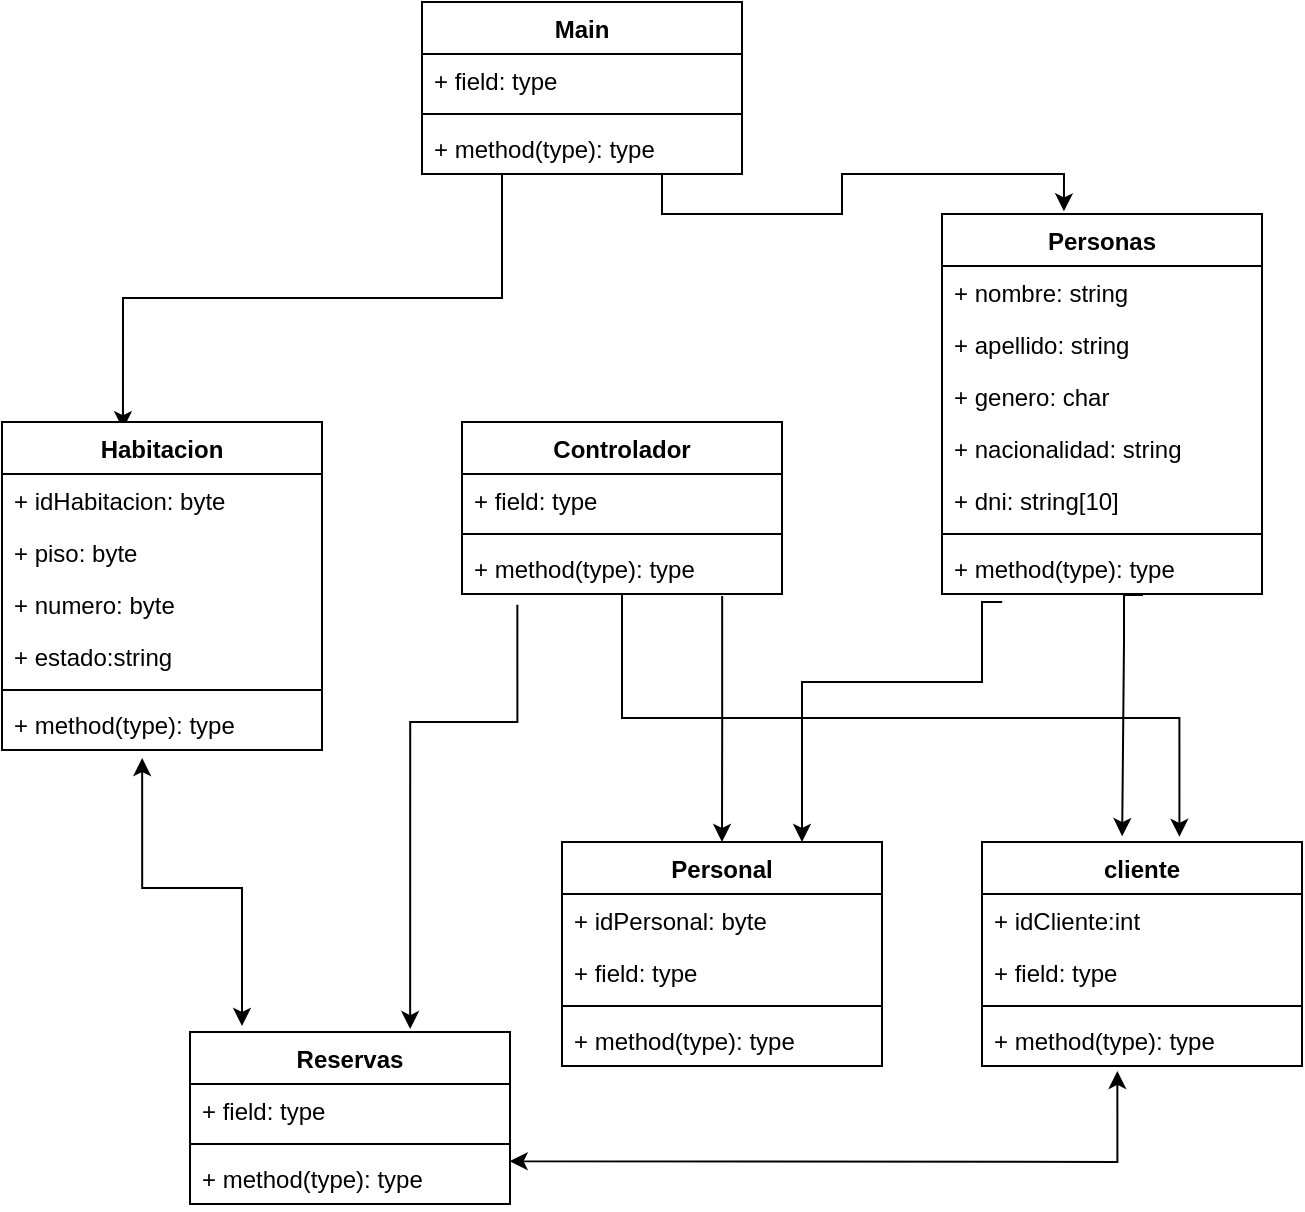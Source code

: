 <mxfile version="21.5.2">
  <diagram name="Página-1" id="NKRnBQlY0a8tUKN1OqEf">
    <mxGraphModel dx="877" dy="478" grid="1" gridSize="10" guides="1" tooltips="1" connect="1" arrows="1" fold="1" page="1" pageScale="1" pageWidth="827" pageHeight="1169" math="0" shadow="0">
      <root>
        <mxCell id="0" />
        <mxCell id="1" parent="0" />
        <mxCell id="Nt-WnJdZxdbp8Ikjf8ne-35" style="edgeStyle=orthogonalEdgeStyle;rounded=0;orthogonalLoop=1;jettySize=auto;html=1;exitX=0.25;exitY=1;exitDx=0;exitDy=0;entryX=0.378;entryY=0.022;entryDx=0;entryDy=0;entryPerimeter=0;" edge="1" parent="1" source="Nt-WnJdZxdbp8Ikjf8ne-1" target="Nt-WnJdZxdbp8Ikjf8ne-5">
          <mxGeometry relative="1" as="geometry" />
        </mxCell>
        <mxCell id="Nt-WnJdZxdbp8Ikjf8ne-36" style="edgeStyle=orthogonalEdgeStyle;rounded=0;orthogonalLoop=1;jettySize=auto;html=1;exitX=0.75;exitY=1;exitDx=0;exitDy=0;entryX=0.381;entryY=-0.007;entryDx=0;entryDy=0;entryPerimeter=0;" edge="1" parent="1" source="Nt-WnJdZxdbp8Ikjf8ne-1" target="Nt-WnJdZxdbp8Ikjf8ne-9">
          <mxGeometry relative="1" as="geometry" />
        </mxCell>
        <mxCell id="Nt-WnJdZxdbp8Ikjf8ne-1" value="Main" style="swimlane;fontStyle=1;align=center;verticalAlign=top;childLayout=stackLayout;horizontal=1;startSize=26;horizontalStack=0;resizeParent=1;resizeParentMax=0;resizeLast=0;collapsible=1;marginBottom=0;whiteSpace=wrap;html=1;" vertex="1" parent="1">
          <mxGeometry x="370" y="70" width="160" height="86" as="geometry" />
        </mxCell>
        <mxCell id="Nt-WnJdZxdbp8Ikjf8ne-2" value="+ field: type" style="text;strokeColor=none;fillColor=none;align=left;verticalAlign=top;spacingLeft=4;spacingRight=4;overflow=hidden;rotatable=0;points=[[0,0.5],[1,0.5]];portConstraint=eastwest;whiteSpace=wrap;html=1;" vertex="1" parent="Nt-WnJdZxdbp8Ikjf8ne-1">
          <mxGeometry y="26" width="160" height="26" as="geometry" />
        </mxCell>
        <mxCell id="Nt-WnJdZxdbp8Ikjf8ne-3" value="" style="line;strokeWidth=1;fillColor=none;align=left;verticalAlign=middle;spacingTop=-1;spacingLeft=3;spacingRight=3;rotatable=0;labelPosition=right;points=[];portConstraint=eastwest;strokeColor=inherit;" vertex="1" parent="Nt-WnJdZxdbp8Ikjf8ne-1">
          <mxGeometry y="52" width="160" height="8" as="geometry" />
        </mxCell>
        <mxCell id="Nt-WnJdZxdbp8Ikjf8ne-4" value="+ method(type): type" style="text;strokeColor=none;fillColor=none;align=left;verticalAlign=top;spacingLeft=4;spacingRight=4;overflow=hidden;rotatable=0;points=[[0,0.5],[1,0.5]];portConstraint=eastwest;whiteSpace=wrap;html=1;" vertex="1" parent="Nt-WnJdZxdbp8Ikjf8ne-1">
          <mxGeometry y="60" width="160" height="26" as="geometry" />
        </mxCell>
        <mxCell id="Nt-WnJdZxdbp8Ikjf8ne-47" style="edgeStyle=orthogonalEdgeStyle;rounded=0;orthogonalLoop=1;jettySize=auto;html=1;exitX=0.173;exitY=1.209;exitDx=0;exitDy=0;entryX=0.688;entryY=-0.017;entryDx=0;entryDy=0;entryPerimeter=0;exitPerimeter=0;" edge="1" parent="1" source="Nt-WnJdZxdbp8Ikjf8ne-16" target="Nt-WnJdZxdbp8Ikjf8ne-17">
          <mxGeometry relative="1" as="geometry">
            <Array as="points">
              <mxPoint x="418" y="430" />
              <mxPoint x="364" y="430" />
            </Array>
          </mxGeometry>
        </mxCell>
        <mxCell id="Nt-WnJdZxdbp8Ikjf8ne-5" value="Habitacion" style="swimlane;fontStyle=1;align=center;verticalAlign=top;childLayout=stackLayout;horizontal=1;startSize=26;horizontalStack=0;resizeParent=1;resizeParentMax=0;resizeLast=0;collapsible=1;marginBottom=0;whiteSpace=wrap;html=1;" vertex="1" parent="1">
          <mxGeometry x="160" y="280" width="160" height="164" as="geometry" />
        </mxCell>
        <mxCell id="Nt-WnJdZxdbp8Ikjf8ne-6" value="+ idHabitacion: byte" style="text;strokeColor=none;fillColor=none;align=left;verticalAlign=top;spacingLeft=4;spacingRight=4;overflow=hidden;rotatable=0;points=[[0,0.5],[1,0.5]];portConstraint=eastwest;whiteSpace=wrap;html=1;" vertex="1" parent="Nt-WnJdZxdbp8Ikjf8ne-5">
          <mxGeometry y="26" width="160" height="26" as="geometry" />
        </mxCell>
        <mxCell id="Nt-WnJdZxdbp8Ikjf8ne-49" value="+ piso: byte" style="text;strokeColor=none;fillColor=none;align=left;verticalAlign=top;spacingLeft=4;spacingRight=4;overflow=hidden;rotatable=0;points=[[0,0.5],[1,0.5]];portConstraint=eastwest;whiteSpace=wrap;html=1;" vertex="1" parent="Nt-WnJdZxdbp8Ikjf8ne-5">
          <mxGeometry y="52" width="160" height="26" as="geometry" />
        </mxCell>
        <mxCell id="Nt-WnJdZxdbp8Ikjf8ne-50" value="+ numero: byte" style="text;strokeColor=none;fillColor=none;align=left;verticalAlign=top;spacingLeft=4;spacingRight=4;overflow=hidden;rotatable=0;points=[[0,0.5],[1,0.5]];portConstraint=eastwest;whiteSpace=wrap;html=1;" vertex="1" parent="Nt-WnJdZxdbp8Ikjf8ne-5">
          <mxGeometry y="78" width="160" height="26" as="geometry" />
        </mxCell>
        <mxCell id="Nt-WnJdZxdbp8Ikjf8ne-51" value="+ estado:string" style="text;strokeColor=none;fillColor=none;align=left;verticalAlign=top;spacingLeft=4;spacingRight=4;overflow=hidden;rotatable=0;points=[[0,0.5],[1,0.5]];portConstraint=eastwest;whiteSpace=wrap;html=1;" vertex="1" parent="Nt-WnJdZxdbp8Ikjf8ne-5">
          <mxGeometry y="104" width="160" height="26" as="geometry" />
        </mxCell>
        <mxCell id="Nt-WnJdZxdbp8Ikjf8ne-7" value="" style="line;strokeWidth=1;fillColor=none;align=left;verticalAlign=middle;spacingTop=-1;spacingLeft=3;spacingRight=3;rotatable=0;labelPosition=right;points=[];portConstraint=eastwest;strokeColor=inherit;" vertex="1" parent="Nt-WnJdZxdbp8Ikjf8ne-5">
          <mxGeometry y="130" width="160" height="8" as="geometry" />
        </mxCell>
        <mxCell id="Nt-WnJdZxdbp8Ikjf8ne-8" value="+ method(type): type" style="text;strokeColor=none;fillColor=none;align=left;verticalAlign=top;spacingLeft=4;spacingRight=4;overflow=hidden;rotatable=0;points=[[0,0.5],[1,0.5]];portConstraint=eastwest;whiteSpace=wrap;html=1;" vertex="1" parent="Nt-WnJdZxdbp8Ikjf8ne-5">
          <mxGeometry y="138" width="160" height="26" as="geometry" />
        </mxCell>
        <mxCell id="Nt-WnJdZxdbp8Ikjf8ne-9" value="Personas" style="swimlane;fontStyle=1;align=center;verticalAlign=top;childLayout=stackLayout;horizontal=1;startSize=26;horizontalStack=0;resizeParent=1;resizeParentMax=0;resizeLast=0;collapsible=1;marginBottom=0;whiteSpace=wrap;html=1;" vertex="1" parent="1">
          <mxGeometry x="630" y="176" width="160" height="190" as="geometry" />
        </mxCell>
        <mxCell id="Nt-WnJdZxdbp8Ikjf8ne-10" value="+ nombre: string" style="text;strokeColor=none;fillColor=none;align=left;verticalAlign=top;spacingLeft=4;spacingRight=4;overflow=hidden;rotatable=0;points=[[0,0.5],[1,0.5]];portConstraint=eastwest;whiteSpace=wrap;html=1;" vertex="1" parent="Nt-WnJdZxdbp8Ikjf8ne-9">
          <mxGeometry y="26" width="160" height="26" as="geometry" />
        </mxCell>
        <mxCell id="Nt-WnJdZxdbp8Ikjf8ne-52" value="+ apellido: string" style="text;strokeColor=none;fillColor=none;align=left;verticalAlign=top;spacingLeft=4;spacingRight=4;overflow=hidden;rotatable=0;points=[[0,0.5],[1,0.5]];portConstraint=eastwest;whiteSpace=wrap;html=1;" vertex="1" parent="Nt-WnJdZxdbp8Ikjf8ne-9">
          <mxGeometry y="52" width="160" height="26" as="geometry" />
        </mxCell>
        <mxCell id="Nt-WnJdZxdbp8Ikjf8ne-53" value="+ genero: char" style="text;strokeColor=none;fillColor=none;align=left;verticalAlign=top;spacingLeft=4;spacingRight=4;overflow=hidden;rotatable=0;points=[[0,0.5],[1,0.5]];portConstraint=eastwest;whiteSpace=wrap;html=1;" vertex="1" parent="Nt-WnJdZxdbp8Ikjf8ne-9">
          <mxGeometry y="78" width="160" height="26" as="geometry" />
        </mxCell>
        <mxCell id="Nt-WnJdZxdbp8Ikjf8ne-57" value="+ nacionalidad: string" style="text;strokeColor=none;fillColor=none;align=left;verticalAlign=top;spacingLeft=4;spacingRight=4;overflow=hidden;rotatable=0;points=[[0,0.5],[1,0.5]];portConstraint=eastwest;whiteSpace=wrap;html=1;" vertex="1" parent="Nt-WnJdZxdbp8Ikjf8ne-9">
          <mxGeometry y="104" width="160" height="26" as="geometry" />
        </mxCell>
        <mxCell id="Nt-WnJdZxdbp8Ikjf8ne-54" value="+ dni: string[10]" style="text;strokeColor=none;fillColor=none;align=left;verticalAlign=top;spacingLeft=4;spacingRight=4;overflow=hidden;rotatable=0;points=[[0,0.5],[1,0.5]];portConstraint=eastwest;whiteSpace=wrap;html=1;" vertex="1" parent="Nt-WnJdZxdbp8Ikjf8ne-9">
          <mxGeometry y="130" width="160" height="26" as="geometry" />
        </mxCell>
        <mxCell id="Nt-WnJdZxdbp8Ikjf8ne-11" value="" style="line;strokeWidth=1;fillColor=none;align=left;verticalAlign=middle;spacingTop=-1;spacingLeft=3;spacingRight=3;rotatable=0;labelPosition=right;points=[];portConstraint=eastwest;strokeColor=inherit;" vertex="1" parent="Nt-WnJdZxdbp8Ikjf8ne-9">
          <mxGeometry y="156" width="160" height="8" as="geometry" />
        </mxCell>
        <mxCell id="Nt-WnJdZxdbp8Ikjf8ne-12" value="+ method(type): type" style="text;strokeColor=none;fillColor=none;align=left;verticalAlign=top;spacingLeft=4;spacingRight=4;overflow=hidden;rotatable=0;points=[[0,0.5],[1,0.5]];portConstraint=eastwest;whiteSpace=wrap;html=1;" vertex="1" parent="Nt-WnJdZxdbp8Ikjf8ne-9">
          <mxGeometry y="164" width="160" height="26" as="geometry" />
        </mxCell>
        <mxCell id="Nt-WnJdZxdbp8Ikjf8ne-38" style="edgeStyle=orthogonalEdgeStyle;rounded=0;orthogonalLoop=1;jettySize=auto;html=1;exitX=0.5;exitY=1;exitDx=0;exitDy=0;entryX=0.617;entryY=-0.023;entryDx=0;entryDy=0;entryPerimeter=0;" edge="1" parent="1" source="Nt-WnJdZxdbp8Ikjf8ne-13" target="Nt-WnJdZxdbp8Ikjf8ne-21">
          <mxGeometry relative="1" as="geometry" />
        </mxCell>
        <mxCell id="Nt-WnJdZxdbp8Ikjf8ne-17" value="Reservas" style="swimlane;fontStyle=1;align=center;verticalAlign=top;childLayout=stackLayout;horizontal=1;startSize=26;horizontalStack=0;resizeParent=1;resizeParentMax=0;resizeLast=0;collapsible=1;marginBottom=0;whiteSpace=wrap;html=1;" vertex="1" parent="1">
          <mxGeometry x="254" y="585" width="160" height="86" as="geometry" />
        </mxCell>
        <mxCell id="Nt-WnJdZxdbp8Ikjf8ne-18" value="+ field: type" style="text;strokeColor=none;fillColor=none;align=left;verticalAlign=top;spacingLeft=4;spacingRight=4;overflow=hidden;rotatable=0;points=[[0,0.5],[1,0.5]];portConstraint=eastwest;whiteSpace=wrap;html=1;" vertex="1" parent="Nt-WnJdZxdbp8Ikjf8ne-17">
          <mxGeometry y="26" width="160" height="26" as="geometry" />
        </mxCell>
        <mxCell id="Nt-WnJdZxdbp8Ikjf8ne-19" value="" style="line;strokeWidth=1;fillColor=none;align=left;verticalAlign=middle;spacingTop=-1;spacingLeft=3;spacingRight=3;rotatable=0;labelPosition=right;points=[];portConstraint=eastwest;strokeColor=inherit;" vertex="1" parent="Nt-WnJdZxdbp8Ikjf8ne-17">
          <mxGeometry y="52" width="160" height="8" as="geometry" />
        </mxCell>
        <mxCell id="Nt-WnJdZxdbp8Ikjf8ne-20" value="+ method(type): type" style="text;strokeColor=none;fillColor=none;align=left;verticalAlign=top;spacingLeft=4;spacingRight=4;overflow=hidden;rotatable=0;points=[[0,0.5],[1,0.5]];portConstraint=eastwest;whiteSpace=wrap;html=1;" vertex="1" parent="Nt-WnJdZxdbp8Ikjf8ne-17">
          <mxGeometry y="60" width="160" height="26" as="geometry" />
        </mxCell>
        <mxCell id="Nt-WnJdZxdbp8Ikjf8ne-21" value="cliente" style="swimlane;fontStyle=1;align=center;verticalAlign=top;childLayout=stackLayout;horizontal=1;startSize=26;horizontalStack=0;resizeParent=1;resizeParentMax=0;resizeLast=0;collapsible=1;marginBottom=0;whiteSpace=wrap;html=1;" vertex="1" parent="1">
          <mxGeometry x="650" y="490" width="160" height="112" as="geometry" />
        </mxCell>
        <mxCell id="Nt-WnJdZxdbp8Ikjf8ne-22" value="+ idCliente:int" style="text;strokeColor=none;fillColor=none;align=left;verticalAlign=top;spacingLeft=4;spacingRight=4;overflow=hidden;rotatable=0;points=[[0,0.5],[1,0.5]];portConstraint=eastwest;whiteSpace=wrap;html=1;" vertex="1" parent="Nt-WnJdZxdbp8Ikjf8ne-21">
          <mxGeometry y="26" width="160" height="26" as="geometry" />
        </mxCell>
        <mxCell id="Nt-WnJdZxdbp8Ikjf8ne-55" value="+ field: type" style="text;strokeColor=none;fillColor=none;align=left;verticalAlign=top;spacingLeft=4;spacingRight=4;overflow=hidden;rotatable=0;points=[[0,0.5],[1,0.5]];portConstraint=eastwest;whiteSpace=wrap;html=1;" vertex="1" parent="Nt-WnJdZxdbp8Ikjf8ne-21">
          <mxGeometry y="52" width="160" height="26" as="geometry" />
        </mxCell>
        <mxCell id="Nt-WnJdZxdbp8Ikjf8ne-23" value="" style="line;strokeWidth=1;fillColor=none;align=left;verticalAlign=middle;spacingTop=-1;spacingLeft=3;spacingRight=3;rotatable=0;labelPosition=right;points=[];portConstraint=eastwest;strokeColor=inherit;" vertex="1" parent="Nt-WnJdZxdbp8Ikjf8ne-21">
          <mxGeometry y="78" width="160" height="8" as="geometry" />
        </mxCell>
        <mxCell id="Nt-WnJdZxdbp8Ikjf8ne-24" value="+ method(type): type" style="text;strokeColor=none;fillColor=none;align=left;verticalAlign=top;spacingLeft=4;spacingRight=4;overflow=hidden;rotatable=0;points=[[0,0.5],[1,0.5]];portConstraint=eastwest;whiteSpace=wrap;html=1;" vertex="1" parent="Nt-WnJdZxdbp8Ikjf8ne-21">
          <mxGeometry y="86" width="160" height="26" as="geometry" />
        </mxCell>
        <mxCell id="Nt-WnJdZxdbp8Ikjf8ne-29" value="Personal" style="swimlane;fontStyle=1;align=center;verticalAlign=top;childLayout=stackLayout;horizontal=1;startSize=26;horizontalStack=0;resizeParent=1;resizeParentMax=0;resizeLast=0;collapsible=1;marginBottom=0;whiteSpace=wrap;html=1;" vertex="1" parent="1">
          <mxGeometry x="440" y="490" width="160" height="112" as="geometry" />
        </mxCell>
        <mxCell id="Nt-WnJdZxdbp8Ikjf8ne-30" value="+ idPersonal: byte" style="text;strokeColor=none;fillColor=none;align=left;verticalAlign=top;spacingLeft=4;spacingRight=4;overflow=hidden;rotatable=0;points=[[0,0.5],[1,0.5]];portConstraint=eastwest;whiteSpace=wrap;html=1;" vertex="1" parent="Nt-WnJdZxdbp8Ikjf8ne-29">
          <mxGeometry y="26" width="160" height="26" as="geometry" />
        </mxCell>
        <mxCell id="Nt-WnJdZxdbp8Ikjf8ne-56" value="+ field: type" style="text;strokeColor=none;fillColor=none;align=left;verticalAlign=top;spacingLeft=4;spacingRight=4;overflow=hidden;rotatable=0;points=[[0,0.5],[1,0.5]];portConstraint=eastwest;whiteSpace=wrap;html=1;" vertex="1" parent="Nt-WnJdZxdbp8Ikjf8ne-29">
          <mxGeometry y="52" width="160" height="26" as="geometry" />
        </mxCell>
        <mxCell id="Nt-WnJdZxdbp8Ikjf8ne-31" value="" style="line;strokeWidth=1;fillColor=none;align=left;verticalAlign=middle;spacingTop=-1;spacingLeft=3;spacingRight=3;rotatable=0;labelPosition=right;points=[];portConstraint=eastwest;strokeColor=inherit;" vertex="1" parent="Nt-WnJdZxdbp8Ikjf8ne-29">
          <mxGeometry y="78" width="160" height="8" as="geometry" />
        </mxCell>
        <mxCell id="Nt-WnJdZxdbp8Ikjf8ne-32" value="+ method(type): type" style="text;strokeColor=none;fillColor=none;align=left;verticalAlign=top;spacingLeft=4;spacingRight=4;overflow=hidden;rotatable=0;points=[[0,0.5],[1,0.5]];portConstraint=eastwest;whiteSpace=wrap;html=1;" vertex="1" parent="Nt-WnJdZxdbp8Ikjf8ne-29">
          <mxGeometry y="86" width="160" height="26" as="geometry" />
        </mxCell>
        <mxCell id="Nt-WnJdZxdbp8Ikjf8ne-13" value="Controlador" style="swimlane;fontStyle=1;align=center;verticalAlign=top;childLayout=stackLayout;horizontal=1;startSize=26;horizontalStack=0;resizeParent=1;resizeParentMax=0;resizeLast=0;collapsible=1;marginBottom=0;whiteSpace=wrap;html=1;" vertex="1" parent="1">
          <mxGeometry x="390" y="280" width="160" height="86" as="geometry" />
        </mxCell>
        <mxCell id="Nt-WnJdZxdbp8Ikjf8ne-14" value="+ field: type" style="text;strokeColor=none;fillColor=none;align=left;verticalAlign=top;spacingLeft=4;spacingRight=4;overflow=hidden;rotatable=0;points=[[0,0.5],[1,0.5]];portConstraint=eastwest;whiteSpace=wrap;html=1;" vertex="1" parent="Nt-WnJdZxdbp8Ikjf8ne-13">
          <mxGeometry y="26" width="160" height="26" as="geometry" />
        </mxCell>
        <mxCell id="Nt-WnJdZxdbp8Ikjf8ne-15" value="" style="line;strokeWidth=1;fillColor=none;align=left;verticalAlign=middle;spacingTop=-1;spacingLeft=3;spacingRight=3;rotatable=0;labelPosition=right;points=[];portConstraint=eastwest;strokeColor=inherit;" vertex="1" parent="Nt-WnJdZxdbp8Ikjf8ne-13">
          <mxGeometry y="52" width="160" height="8" as="geometry" />
        </mxCell>
        <mxCell id="Nt-WnJdZxdbp8Ikjf8ne-16" value="+ method(type): type" style="text;strokeColor=none;fillColor=none;align=left;verticalAlign=top;spacingLeft=4;spacingRight=4;overflow=hidden;rotatable=0;points=[[0,0.5],[1,0.5]];portConstraint=eastwest;whiteSpace=wrap;html=1;" vertex="1" parent="Nt-WnJdZxdbp8Ikjf8ne-13">
          <mxGeometry y="60" width="160" height="26" as="geometry" />
        </mxCell>
        <mxCell id="Nt-WnJdZxdbp8Ikjf8ne-40" style="edgeStyle=orthogonalEdgeStyle;rounded=0;orthogonalLoop=1;jettySize=auto;html=1;exitX=0.813;exitY=1.038;exitDx=0;exitDy=0;entryX=0.5;entryY=0;entryDx=0;entryDy=0;exitPerimeter=0;" edge="1" parent="1" source="Nt-WnJdZxdbp8Ikjf8ne-16" target="Nt-WnJdZxdbp8Ikjf8ne-29">
          <mxGeometry relative="1" as="geometry" />
        </mxCell>
        <mxCell id="Nt-WnJdZxdbp8Ikjf8ne-42" value="" style="endArrow=classic;startArrow=classic;html=1;rounded=0;entryX=0.423;entryY=1.095;entryDx=0;entryDy=0;entryPerimeter=0;edgeStyle=orthogonalEdgeStyle;exitX=0.999;exitY=0.177;exitDx=0;exitDy=0;exitPerimeter=0;" edge="1" parent="1" source="Nt-WnJdZxdbp8Ikjf8ne-20" target="Nt-WnJdZxdbp8Ikjf8ne-24">
          <mxGeometry width="50" height="50" relative="1" as="geometry">
            <mxPoint x="460" y="650" as="sourcePoint" />
            <mxPoint x="600" y="630" as="targetPoint" />
            <Array as="points">
              <mxPoint x="415" y="650" />
              <mxPoint x="708" y="650" />
            </Array>
          </mxGeometry>
        </mxCell>
        <mxCell id="Nt-WnJdZxdbp8Ikjf8ne-44" value="" style="endArrow=classic;startArrow=classic;html=1;rounded=0;entryX=0.438;entryY=1.154;entryDx=0;entryDy=0;entryPerimeter=0;edgeStyle=orthogonalEdgeStyle;" edge="1" parent="1" target="Nt-WnJdZxdbp8Ikjf8ne-8">
          <mxGeometry width="50" height="50" relative="1" as="geometry">
            <mxPoint x="280" y="582" as="sourcePoint" />
            <mxPoint x="270" y="490" as="targetPoint" />
            <Array as="points">
              <mxPoint x="280" y="582" />
              <mxPoint x="280" y="513" />
              <mxPoint x="230" y="513" />
            </Array>
          </mxGeometry>
        </mxCell>
        <mxCell id="Nt-WnJdZxdbp8Ikjf8ne-45" value="" style="endArrow=classic;html=1;rounded=0;exitX=0.188;exitY=1.154;exitDx=0;exitDy=0;exitPerimeter=0;entryX=0.75;entryY=0;entryDx=0;entryDy=0;edgeStyle=orthogonalEdgeStyle;" edge="1" parent="1" source="Nt-WnJdZxdbp8Ikjf8ne-12" target="Nt-WnJdZxdbp8Ikjf8ne-29">
          <mxGeometry width="50" height="50" relative="1" as="geometry">
            <mxPoint x="590" y="390" as="sourcePoint" />
            <mxPoint x="640" y="340" as="targetPoint" />
            <Array as="points">
              <mxPoint x="650" y="410" />
              <mxPoint x="560" y="410" />
            </Array>
          </mxGeometry>
        </mxCell>
        <mxCell id="Nt-WnJdZxdbp8Ikjf8ne-46" value="" style="endArrow=classic;html=1;rounded=0;exitX=0.628;exitY=1.021;exitDx=0;exitDy=0;exitPerimeter=0;entryX=0.438;entryY=-0.026;entryDx=0;entryDy=0;entryPerimeter=0;edgeStyle=orthogonalEdgeStyle;" edge="1" parent="1" source="Nt-WnJdZxdbp8Ikjf8ne-12" target="Nt-WnJdZxdbp8Ikjf8ne-21">
          <mxGeometry width="50" height="50" relative="1" as="geometry">
            <mxPoint x="700" y="430" as="sourcePoint" />
            <mxPoint x="750" y="380" as="targetPoint" />
            <Array as="points">
              <mxPoint x="721" y="390" />
              <mxPoint x="720" y="390" />
            </Array>
          </mxGeometry>
        </mxCell>
      </root>
    </mxGraphModel>
  </diagram>
</mxfile>
